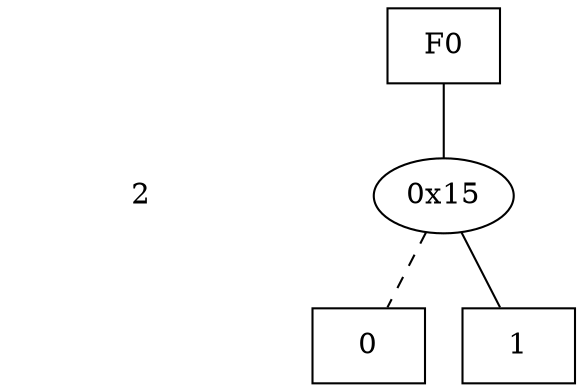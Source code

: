 digraph "DD" {
size = "7.5,10"
center = true;
edge [dir = none];
{ node [shape = plaintext];
  edge [style = invis];
  "CONST NODES" [style = invis];
" 2 " -> "CONST NODES"; 
}
{ rank = same; node [shape = box]; edge [style = invis];
"F0"; }
{ rank = same; " 2 ";
"0x15";
}
{ rank = same; "CONST NODES";
{ node [shape = box]; "0x6";
"0x5";
}
}
"F0" -> "0x15" [style = solid];
"0x15" -> "0x5";
"0x15" -> "0x6" [style = dashed];
"0x6" [label = "0"];
"0x5" [label = "1"];
}
